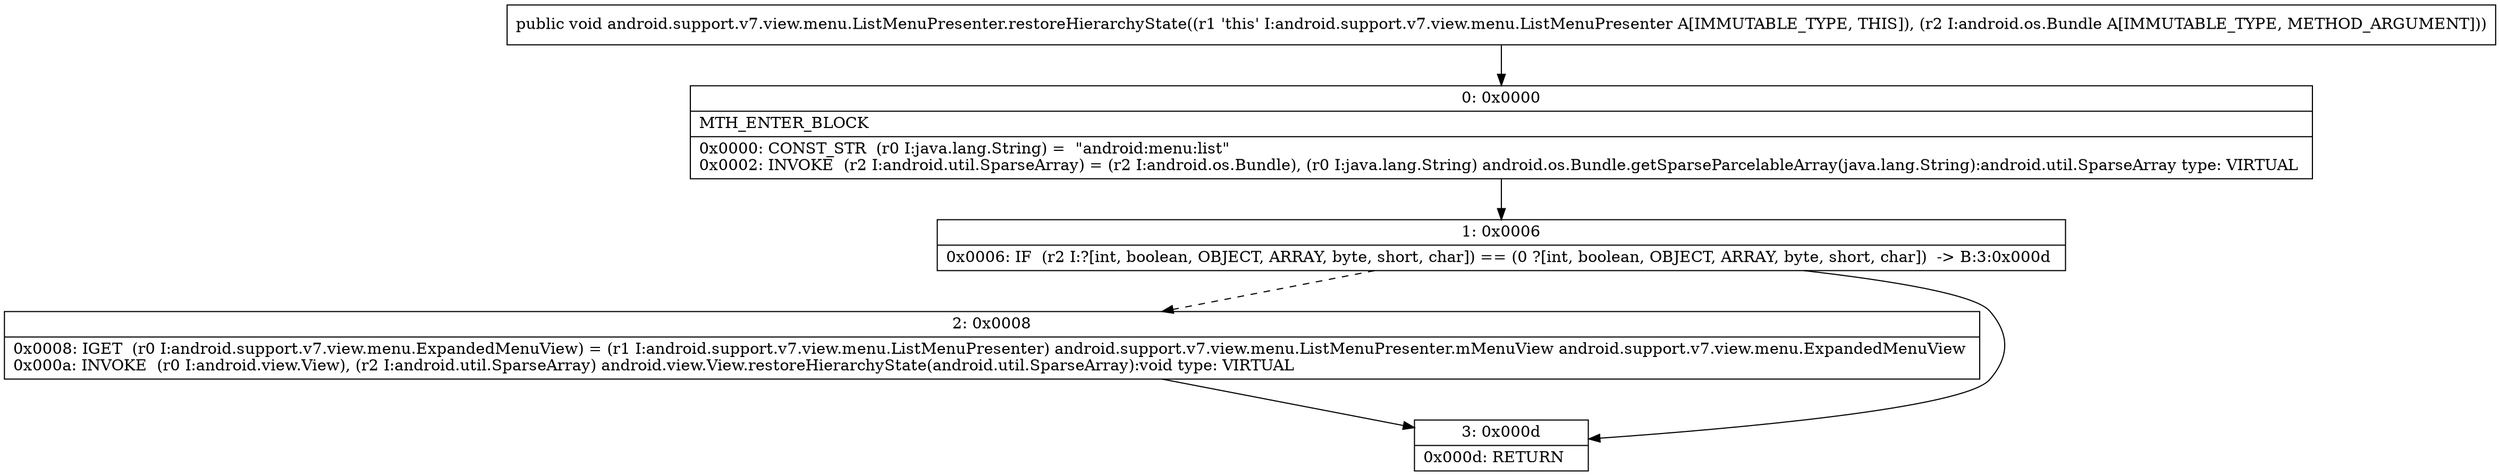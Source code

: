 digraph "CFG forandroid.support.v7.view.menu.ListMenuPresenter.restoreHierarchyState(Landroid\/os\/Bundle;)V" {
Node_0 [shape=record,label="{0\:\ 0x0000|MTH_ENTER_BLOCK\l|0x0000: CONST_STR  (r0 I:java.lang.String) =  \"android:menu:list\" \l0x0002: INVOKE  (r2 I:android.util.SparseArray) = (r2 I:android.os.Bundle), (r0 I:java.lang.String) android.os.Bundle.getSparseParcelableArray(java.lang.String):android.util.SparseArray type: VIRTUAL \l}"];
Node_1 [shape=record,label="{1\:\ 0x0006|0x0006: IF  (r2 I:?[int, boolean, OBJECT, ARRAY, byte, short, char]) == (0 ?[int, boolean, OBJECT, ARRAY, byte, short, char])  \-\> B:3:0x000d \l}"];
Node_2 [shape=record,label="{2\:\ 0x0008|0x0008: IGET  (r0 I:android.support.v7.view.menu.ExpandedMenuView) = (r1 I:android.support.v7.view.menu.ListMenuPresenter) android.support.v7.view.menu.ListMenuPresenter.mMenuView android.support.v7.view.menu.ExpandedMenuView \l0x000a: INVOKE  (r0 I:android.view.View), (r2 I:android.util.SparseArray) android.view.View.restoreHierarchyState(android.util.SparseArray):void type: VIRTUAL \l}"];
Node_3 [shape=record,label="{3\:\ 0x000d|0x000d: RETURN   \l}"];
MethodNode[shape=record,label="{public void android.support.v7.view.menu.ListMenuPresenter.restoreHierarchyState((r1 'this' I:android.support.v7.view.menu.ListMenuPresenter A[IMMUTABLE_TYPE, THIS]), (r2 I:android.os.Bundle A[IMMUTABLE_TYPE, METHOD_ARGUMENT])) }"];
MethodNode -> Node_0;
Node_0 -> Node_1;
Node_1 -> Node_2[style=dashed];
Node_1 -> Node_3;
Node_2 -> Node_3;
}

